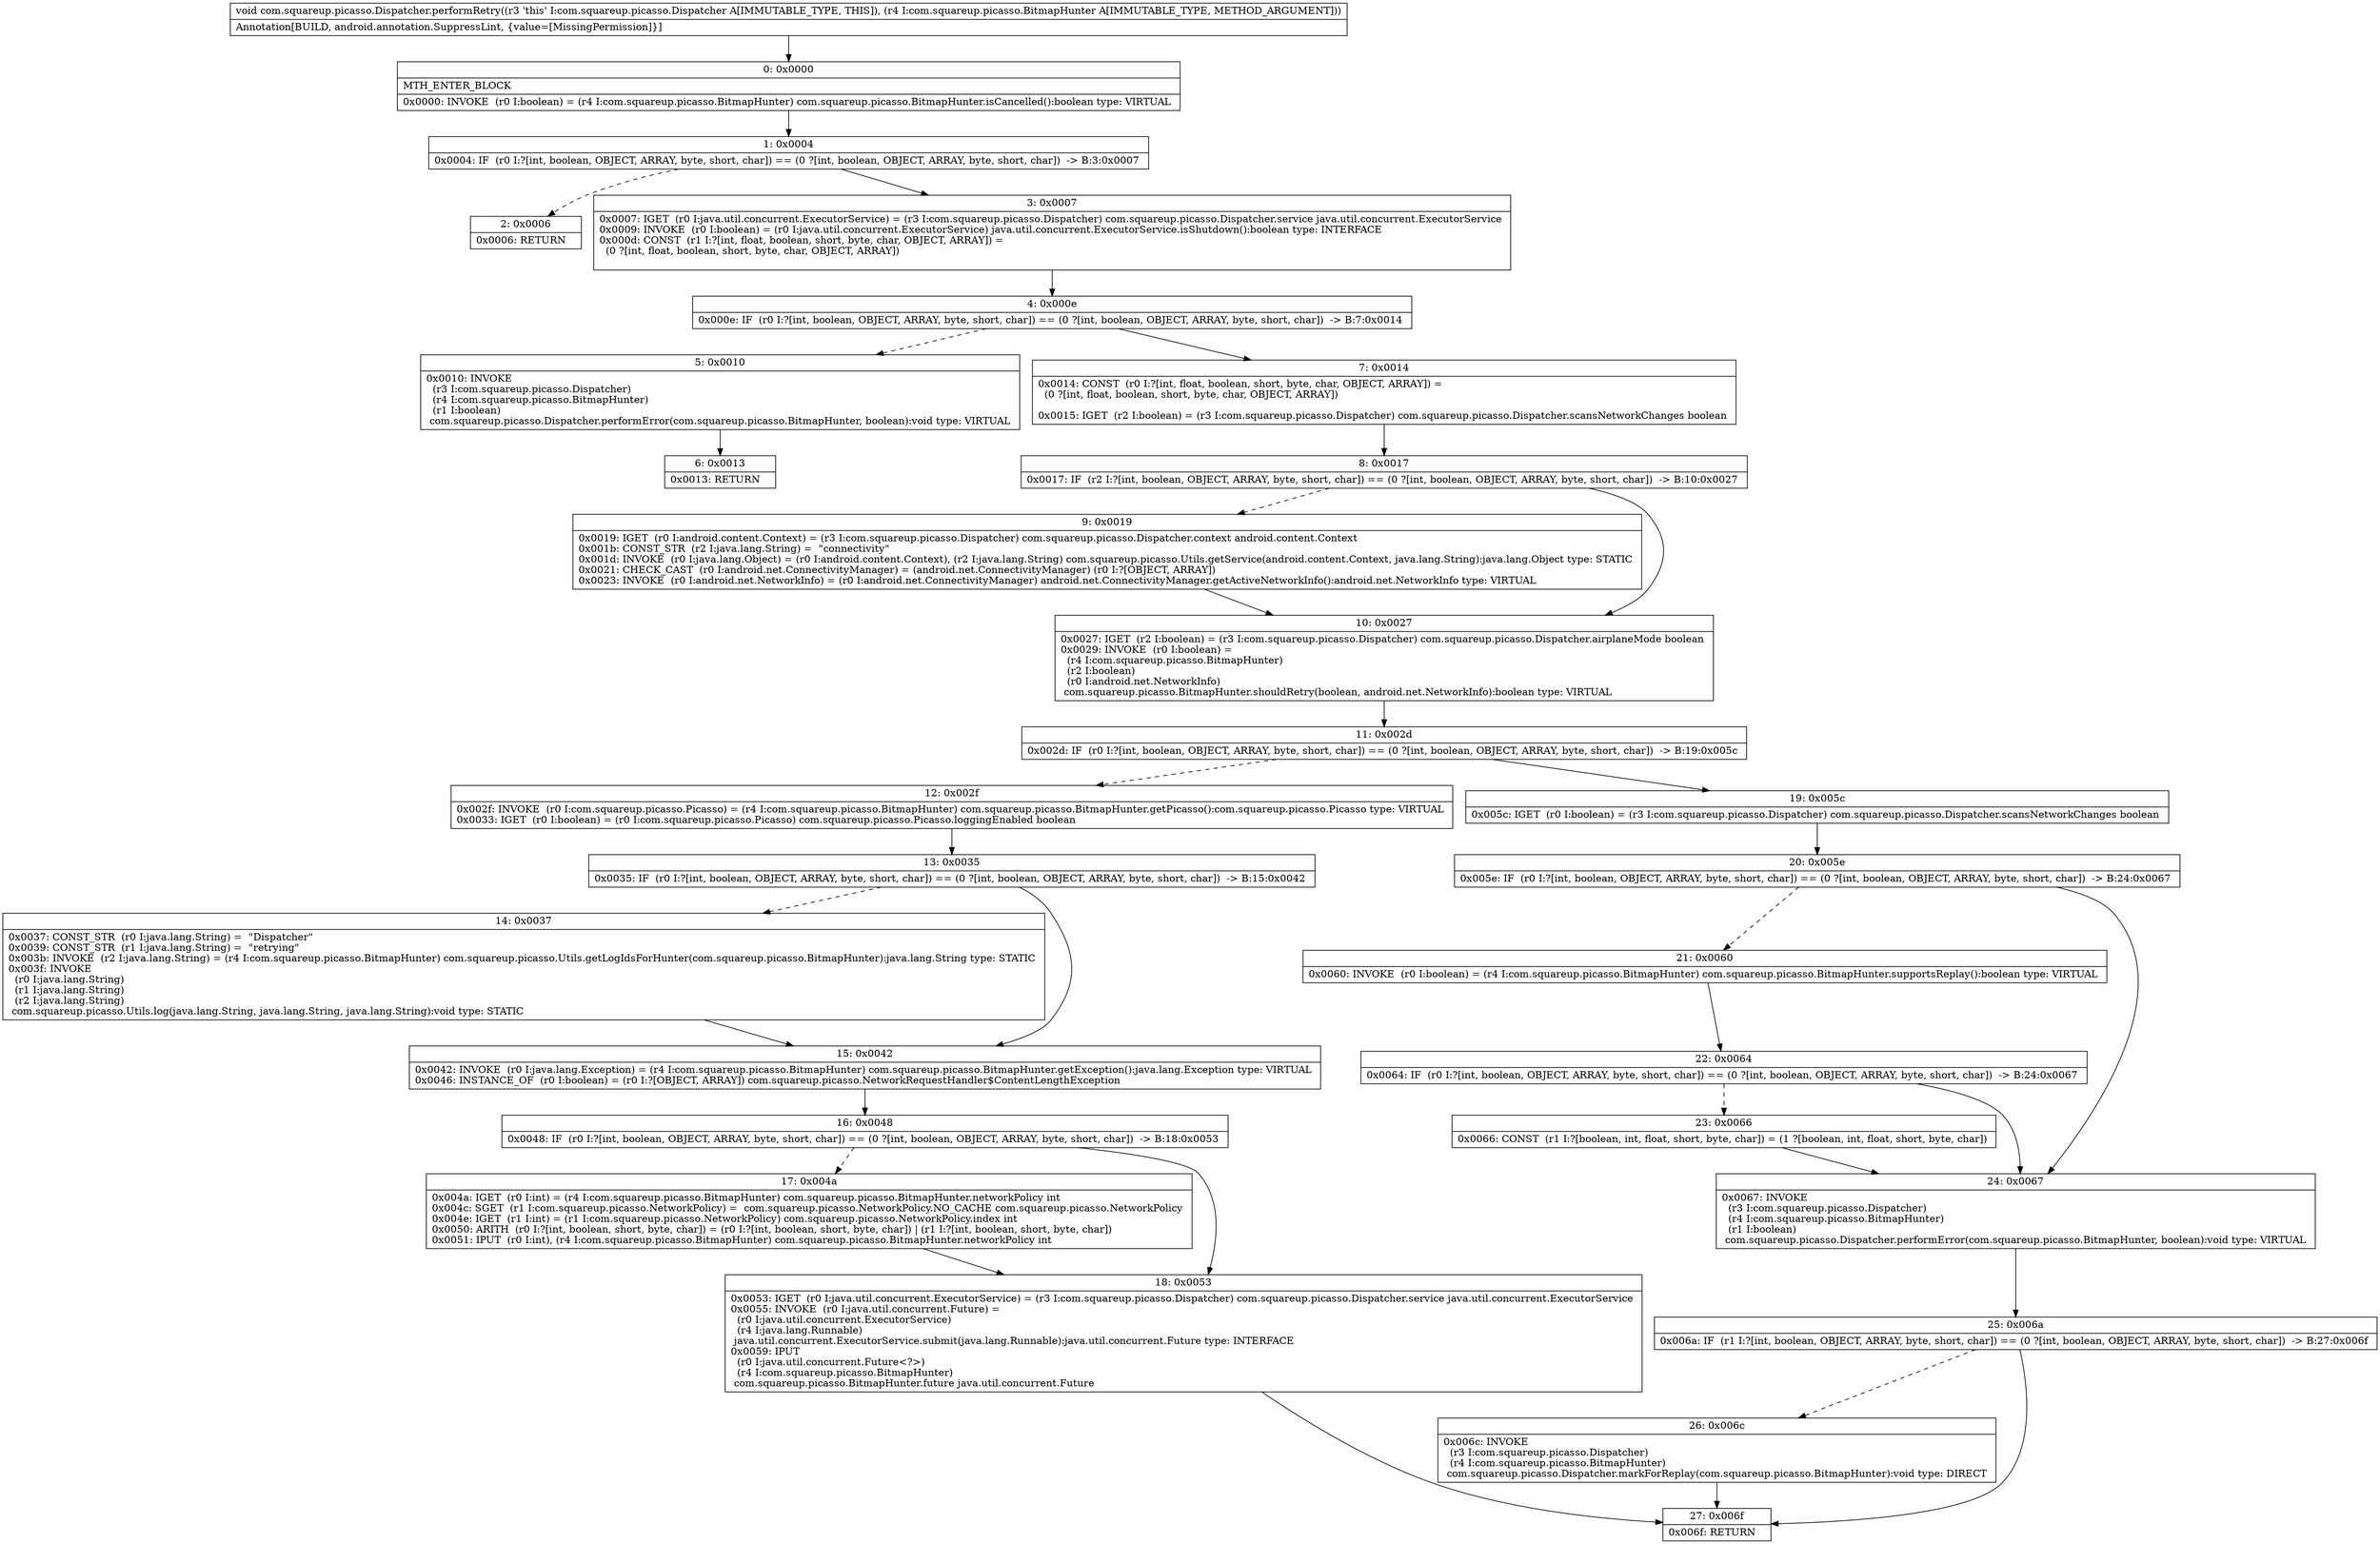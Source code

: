 digraph "CFG forcom.squareup.picasso.Dispatcher.performRetry(Lcom\/squareup\/picasso\/BitmapHunter;)V" {
Node_0 [shape=record,label="{0\:\ 0x0000|MTH_ENTER_BLOCK\l|0x0000: INVOKE  (r0 I:boolean) = (r4 I:com.squareup.picasso.BitmapHunter) com.squareup.picasso.BitmapHunter.isCancelled():boolean type: VIRTUAL \l}"];
Node_1 [shape=record,label="{1\:\ 0x0004|0x0004: IF  (r0 I:?[int, boolean, OBJECT, ARRAY, byte, short, char]) == (0 ?[int, boolean, OBJECT, ARRAY, byte, short, char])  \-\> B:3:0x0007 \l}"];
Node_2 [shape=record,label="{2\:\ 0x0006|0x0006: RETURN   \l}"];
Node_3 [shape=record,label="{3\:\ 0x0007|0x0007: IGET  (r0 I:java.util.concurrent.ExecutorService) = (r3 I:com.squareup.picasso.Dispatcher) com.squareup.picasso.Dispatcher.service java.util.concurrent.ExecutorService \l0x0009: INVOKE  (r0 I:boolean) = (r0 I:java.util.concurrent.ExecutorService) java.util.concurrent.ExecutorService.isShutdown():boolean type: INTERFACE \l0x000d: CONST  (r1 I:?[int, float, boolean, short, byte, char, OBJECT, ARRAY]) = \l  (0 ?[int, float, boolean, short, byte, char, OBJECT, ARRAY])\l \l}"];
Node_4 [shape=record,label="{4\:\ 0x000e|0x000e: IF  (r0 I:?[int, boolean, OBJECT, ARRAY, byte, short, char]) == (0 ?[int, boolean, OBJECT, ARRAY, byte, short, char])  \-\> B:7:0x0014 \l}"];
Node_5 [shape=record,label="{5\:\ 0x0010|0x0010: INVOKE  \l  (r3 I:com.squareup.picasso.Dispatcher)\l  (r4 I:com.squareup.picasso.BitmapHunter)\l  (r1 I:boolean)\l com.squareup.picasso.Dispatcher.performError(com.squareup.picasso.BitmapHunter, boolean):void type: VIRTUAL \l}"];
Node_6 [shape=record,label="{6\:\ 0x0013|0x0013: RETURN   \l}"];
Node_7 [shape=record,label="{7\:\ 0x0014|0x0014: CONST  (r0 I:?[int, float, boolean, short, byte, char, OBJECT, ARRAY]) = \l  (0 ?[int, float, boolean, short, byte, char, OBJECT, ARRAY])\l \l0x0015: IGET  (r2 I:boolean) = (r3 I:com.squareup.picasso.Dispatcher) com.squareup.picasso.Dispatcher.scansNetworkChanges boolean \l}"];
Node_8 [shape=record,label="{8\:\ 0x0017|0x0017: IF  (r2 I:?[int, boolean, OBJECT, ARRAY, byte, short, char]) == (0 ?[int, boolean, OBJECT, ARRAY, byte, short, char])  \-\> B:10:0x0027 \l}"];
Node_9 [shape=record,label="{9\:\ 0x0019|0x0019: IGET  (r0 I:android.content.Context) = (r3 I:com.squareup.picasso.Dispatcher) com.squareup.picasso.Dispatcher.context android.content.Context \l0x001b: CONST_STR  (r2 I:java.lang.String) =  \"connectivity\" \l0x001d: INVOKE  (r0 I:java.lang.Object) = (r0 I:android.content.Context), (r2 I:java.lang.String) com.squareup.picasso.Utils.getService(android.content.Context, java.lang.String):java.lang.Object type: STATIC \l0x0021: CHECK_CAST  (r0 I:android.net.ConnectivityManager) = (android.net.ConnectivityManager) (r0 I:?[OBJECT, ARRAY]) \l0x0023: INVOKE  (r0 I:android.net.NetworkInfo) = (r0 I:android.net.ConnectivityManager) android.net.ConnectivityManager.getActiveNetworkInfo():android.net.NetworkInfo type: VIRTUAL \l}"];
Node_10 [shape=record,label="{10\:\ 0x0027|0x0027: IGET  (r2 I:boolean) = (r3 I:com.squareup.picasso.Dispatcher) com.squareup.picasso.Dispatcher.airplaneMode boolean \l0x0029: INVOKE  (r0 I:boolean) = \l  (r4 I:com.squareup.picasso.BitmapHunter)\l  (r2 I:boolean)\l  (r0 I:android.net.NetworkInfo)\l com.squareup.picasso.BitmapHunter.shouldRetry(boolean, android.net.NetworkInfo):boolean type: VIRTUAL \l}"];
Node_11 [shape=record,label="{11\:\ 0x002d|0x002d: IF  (r0 I:?[int, boolean, OBJECT, ARRAY, byte, short, char]) == (0 ?[int, boolean, OBJECT, ARRAY, byte, short, char])  \-\> B:19:0x005c \l}"];
Node_12 [shape=record,label="{12\:\ 0x002f|0x002f: INVOKE  (r0 I:com.squareup.picasso.Picasso) = (r4 I:com.squareup.picasso.BitmapHunter) com.squareup.picasso.BitmapHunter.getPicasso():com.squareup.picasso.Picasso type: VIRTUAL \l0x0033: IGET  (r0 I:boolean) = (r0 I:com.squareup.picasso.Picasso) com.squareup.picasso.Picasso.loggingEnabled boolean \l}"];
Node_13 [shape=record,label="{13\:\ 0x0035|0x0035: IF  (r0 I:?[int, boolean, OBJECT, ARRAY, byte, short, char]) == (0 ?[int, boolean, OBJECT, ARRAY, byte, short, char])  \-\> B:15:0x0042 \l}"];
Node_14 [shape=record,label="{14\:\ 0x0037|0x0037: CONST_STR  (r0 I:java.lang.String) =  \"Dispatcher\" \l0x0039: CONST_STR  (r1 I:java.lang.String) =  \"retrying\" \l0x003b: INVOKE  (r2 I:java.lang.String) = (r4 I:com.squareup.picasso.BitmapHunter) com.squareup.picasso.Utils.getLogIdsForHunter(com.squareup.picasso.BitmapHunter):java.lang.String type: STATIC \l0x003f: INVOKE  \l  (r0 I:java.lang.String)\l  (r1 I:java.lang.String)\l  (r2 I:java.lang.String)\l com.squareup.picasso.Utils.log(java.lang.String, java.lang.String, java.lang.String):void type: STATIC \l}"];
Node_15 [shape=record,label="{15\:\ 0x0042|0x0042: INVOKE  (r0 I:java.lang.Exception) = (r4 I:com.squareup.picasso.BitmapHunter) com.squareup.picasso.BitmapHunter.getException():java.lang.Exception type: VIRTUAL \l0x0046: INSTANCE_OF  (r0 I:boolean) = (r0 I:?[OBJECT, ARRAY]) com.squareup.picasso.NetworkRequestHandler$ContentLengthException \l}"];
Node_16 [shape=record,label="{16\:\ 0x0048|0x0048: IF  (r0 I:?[int, boolean, OBJECT, ARRAY, byte, short, char]) == (0 ?[int, boolean, OBJECT, ARRAY, byte, short, char])  \-\> B:18:0x0053 \l}"];
Node_17 [shape=record,label="{17\:\ 0x004a|0x004a: IGET  (r0 I:int) = (r4 I:com.squareup.picasso.BitmapHunter) com.squareup.picasso.BitmapHunter.networkPolicy int \l0x004c: SGET  (r1 I:com.squareup.picasso.NetworkPolicy) =  com.squareup.picasso.NetworkPolicy.NO_CACHE com.squareup.picasso.NetworkPolicy \l0x004e: IGET  (r1 I:int) = (r1 I:com.squareup.picasso.NetworkPolicy) com.squareup.picasso.NetworkPolicy.index int \l0x0050: ARITH  (r0 I:?[int, boolean, short, byte, char]) = (r0 I:?[int, boolean, short, byte, char]) \| (r1 I:?[int, boolean, short, byte, char]) \l0x0051: IPUT  (r0 I:int), (r4 I:com.squareup.picasso.BitmapHunter) com.squareup.picasso.BitmapHunter.networkPolicy int \l}"];
Node_18 [shape=record,label="{18\:\ 0x0053|0x0053: IGET  (r0 I:java.util.concurrent.ExecutorService) = (r3 I:com.squareup.picasso.Dispatcher) com.squareup.picasso.Dispatcher.service java.util.concurrent.ExecutorService \l0x0055: INVOKE  (r0 I:java.util.concurrent.Future) = \l  (r0 I:java.util.concurrent.ExecutorService)\l  (r4 I:java.lang.Runnable)\l java.util.concurrent.ExecutorService.submit(java.lang.Runnable):java.util.concurrent.Future type: INTERFACE \l0x0059: IPUT  \l  (r0 I:java.util.concurrent.Future\<?\>)\l  (r4 I:com.squareup.picasso.BitmapHunter)\l com.squareup.picasso.BitmapHunter.future java.util.concurrent.Future \l}"];
Node_19 [shape=record,label="{19\:\ 0x005c|0x005c: IGET  (r0 I:boolean) = (r3 I:com.squareup.picasso.Dispatcher) com.squareup.picasso.Dispatcher.scansNetworkChanges boolean \l}"];
Node_20 [shape=record,label="{20\:\ 0x005e|0x005e: IF  (r0 I:?[int, boolean, OBJECT, ARRAY, byte, short, char]) == (0 ?[int, boolean, OBJECT, ARRAY, byte, short, char])  \-\> B:24:0x0067 \l}"];
Node_21 [shape=record,label="{21\:\ 0x0060|0x0060: INVOKE  (r0 I:boolean) = (r4 I:com.squareup.picasso.BitmapHunter) com.squareup.picasso.BitmapHunter.supportsReplay():boolean type: VIRTUAL \l}"];
Node_22 [shape=record,label="{22\:\ 0x0064|0x0064: IF  (r0 I:?[int, boolean, OBJECT, ARRAY, byte, short, char]) == (0 ?[int, boolean, OBJECT, ARRAY, byte, short, char])  \-\> B:24:0x0067 \l}"];
Node_23 [shape=record,label="{23\:\ 0x0066|0x0066: CONST  (r1 I:?[boolean, int, float, short, byte, char]) = (1 ?[boolean, int, float, short, byte, char]) \l}"];
Node_24 [shape=record,label="{24\:\ 0x0067|0x0067: INVOKE  \l  (r3 I:com.squareup.picasso.Dispatcher)\l  (r4 I:com.squareup.picasso.BitmapHunter)\l  (r1 I:boolean)\l com.squareup.picasso.Dispatcher.performError(com.squareup.picasso.BitmapHunter, boolean):void type: VIRTUAL \l}"];
Node_25 [shape=record,label="{25\:\ 0x006a|0x006a: IF  (r1 I:?[int, boolean, OBJECT, ARRAY, byte, short, char]) == (0 ?[int, boolean, OBJECT, ARRAY, byte, short, char])  \-\> B:27:0x006f \l}"];
Node_26 [shape=record,label="{26\:\ 0x006c|0x006c: INVOKE  \l  (r3 I:com.squareup.picasso.Dispatcher)\l  (r4 I:com.squareup.picasso.BitmapHunter)\l com.squareup.picasso.Dispatcher.markForReplay(com.squareup.picasso.BitmapHunter):void type: DIRECT \l}"];
Node_27 [shape=record,label="{27\:\ 0x006f|0x006f: RETURN   \l}"];
MethodNode[shape=record,label="{void com.squareup.picasso.Dispatcher.performRetry((r3 'this' I:com.squareup.picasso.Dispatcher A[IMMUTABLE_TYPE, THIS]), (r4 I:com.squareup.picasso.BitmapHunter A[IMMUTABLE_TYPE, METHOD_ARGUMENT]))  | Annotation[BUILD, android.annotation.SuppressLint, \{value=[MissingPermission]\}]\l}"];
MethodNode -> Node_0;
Node_0 -> Node_1;
Node_1 -> Node_2[style=dashed];
Node_1 -> Node_3;
Node_3 -> Node_4;
Node_4 -> Node_5[style=dashed];
Node_4 -> Node_7;
Node_5 -> Node_6;
Node_7 -> Node_8;
Node_8 -> Node_9[style=dashed];
Node_8 -> Node_10;
Node_9 -> Node_10;
Node_10 -> Node_11;
Node_11 -> Node_12[style=dashed];
Node_11 -> Node_19;
Node_12 -> Node_13;
Node_13 -> Node_14[style=dashed];
Node_13 -> Node_15;
Node_14 -> Node_15;
Node_15 -> Node_16;
Node_16 -> Node_17[style=dashed];
Node_16 -> Node_18;
Node_17 -> Node_18;
Node_18 -> Node_27;
Node_19 -> Node_20;
Node_20 -> Node_21[style=dashed];
Node_20 -> Node_24;
Node_21 -> Node_22;
Node_22 -> Node_23[style=dashed];
Node_22 -> Node_24;
Node_23 -> Node_24;
Node_24 -> Node_25;
Node_25 -> Node_26[style=dashed];
Node_25 -> Node_27;
Node_26 -> Node_27;
}

